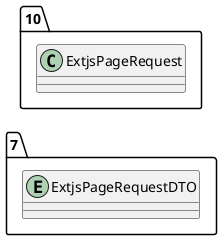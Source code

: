 @startuml 
allow_mixing
left to right direction
package "7"{
entity ExtjsPageRequestDTO

}
package "10"{
class ExtjsPageRequest
}
@enduml